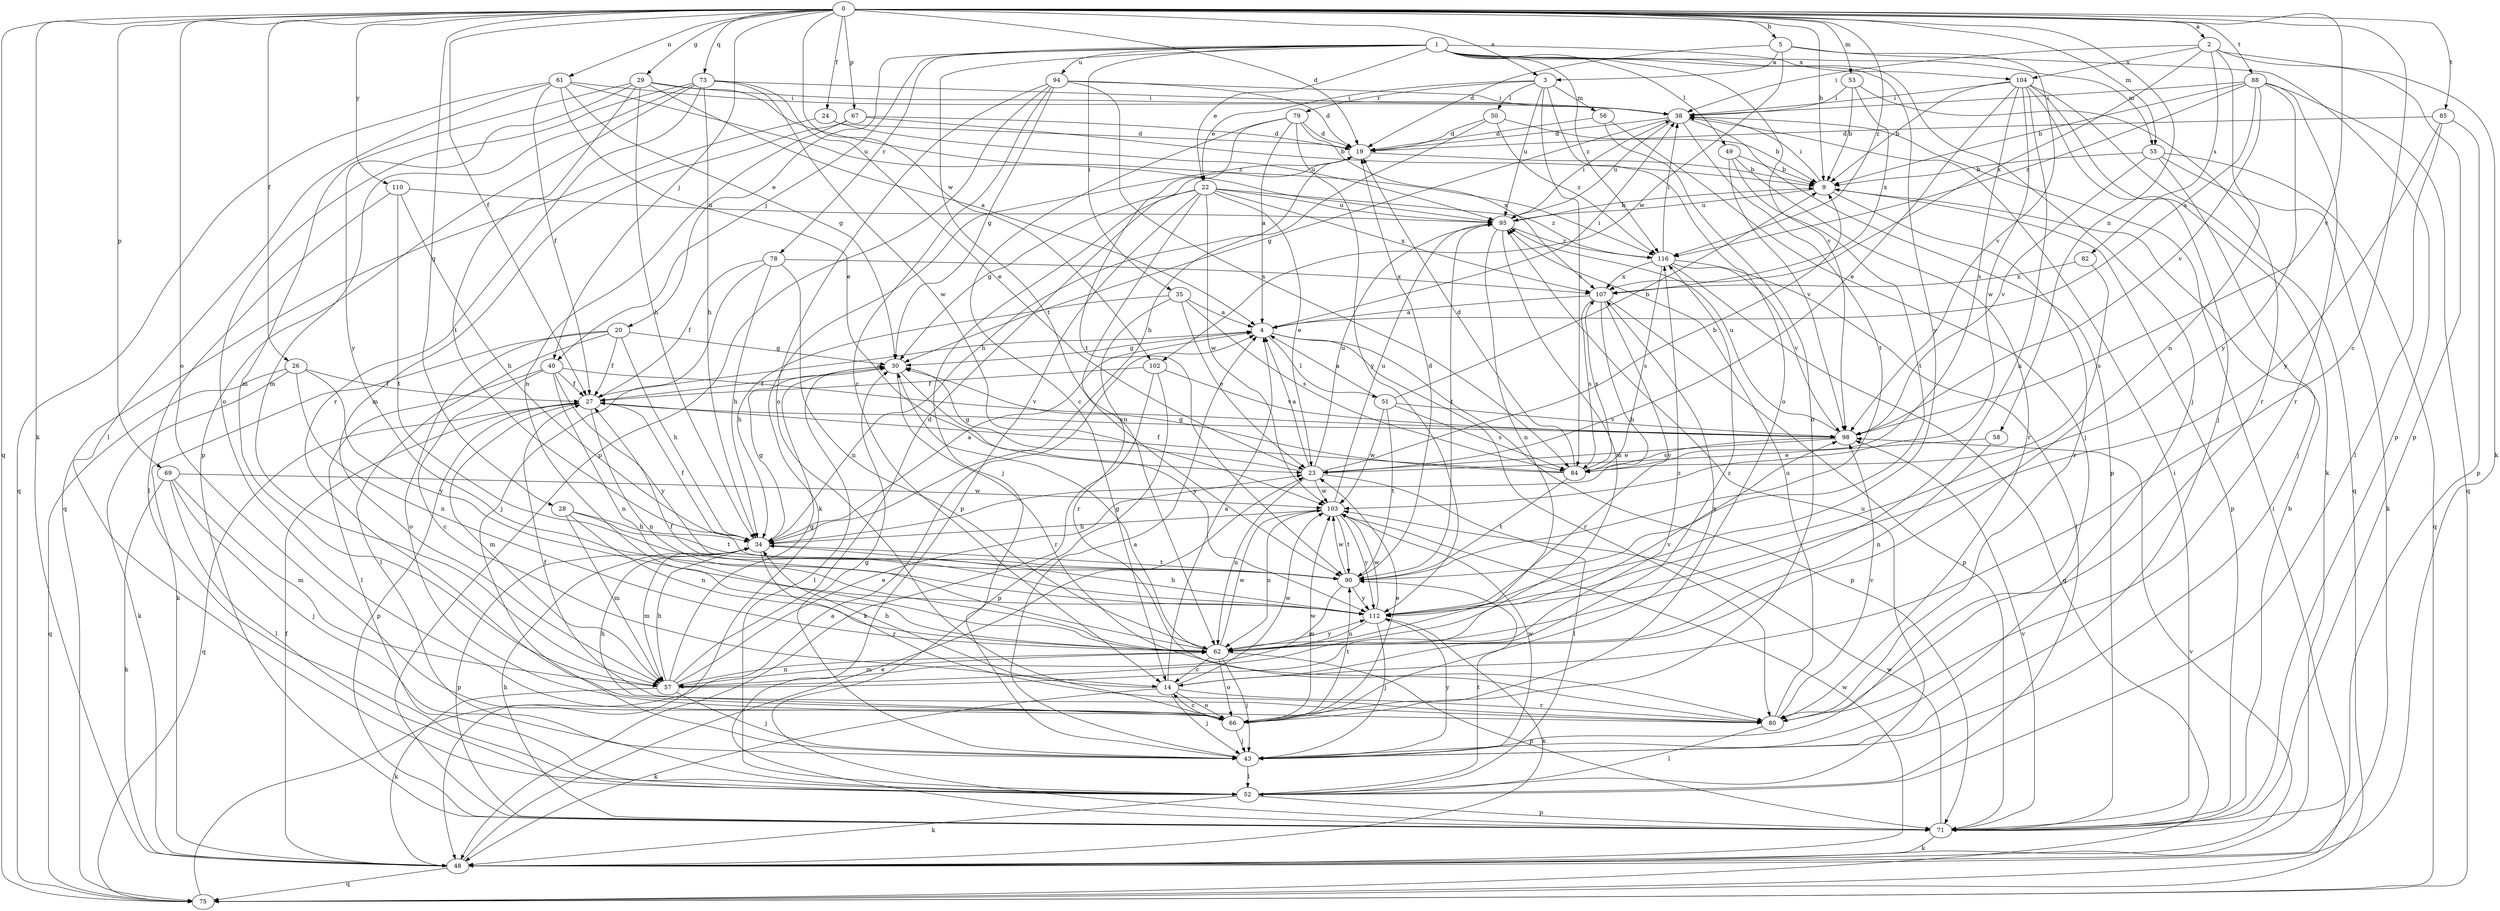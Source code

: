 strict digraph  {
0;
1;
2;
3;
4;
5;
9;
14;
19;
20;
22;
23;
24;
26;
27;
28;
29;
30;
34;
35;
38;
40;
43;
48;
49;
50;
51;
52;
53;
55;
56;
57;
58;
61;
62;
66;
67;
69;
71;
73;
75;
78;
79;
80;
82;
84;
85;
88;
90;
94;
95;
98;
102;
103;
104;
107;
110;
112;
116;
0 -> 2  [label=a];
0 -> 3  [label=a];
0 -> 5  [label=b];
0 -> 9  [label=b];
0 -> 14  [label=c];
0 -> 19  [label=d];
0 -> 24  [label=f];
0 -> 26  [label=f];
0 -> 27  [label=f];
0 -> 28  [label=g];
0 -> 29  [label=g];
0 -> 40  [label=j];
0 -> 48  [label=k];
0 -> 53  [label=m];
0 -> 55  [label=m];
0 -> 58  [label=n];
0 -> 61  [label=n];
0 -> 66  [label=o];
0 -> 67  [label=p];
0 -> 69  [label=p];
0 -> 73  [label=q];
0 -> 75  [label=q];
0 -> 85  [label=t];
0 -> 88  [label=t];
0 -> 98  [label=v];
0 -> 102  [label=w];
0 -> 110  [label=y];
0 -> 116  [label=z];
1 -> 20  [label=e];
1 -> 22  [label=e];
1 -> 35  [label=i];
1 -> 40  [label=j];
1 -> 43  [label=j];
1 -> 49  [label=l];
1 -> 55  [label=m];
1 -> 78  [label=r];
1 -> 90  [label=t];
1 -> 94  [label=u];
1 -> 98  [label=v];
1 -> 104  [label=x];
1 -> 112  [label=y];
1 -> 116  [label=z];
2 -> 38  [label=i];
2 -> 48  [label=k];
2 -> 62  [label=n];
2 -> 71  [label=p];
2 -> 82  [label=s];
2 -> 104  [label=x];
2 -> 107  [label=x];
3 -> 22  [label=e];
3 -> 50  [label=l];
3 -> 56  [label=m];
3 -> 66  [label=o];
3 -> 79  [label=r];
3 -> 84  [label=s];
3 -> 95  [label=u];
4 -> 30  [label=g];
4 -> 38  [label=i];
4 -> 51  [label=l];
4 -> 71  [label=p];
4 -> 80  [label=r];
5 -> 3  [label=a];
5 -> 19  [label=d];
5 -> 71  [label=p];
5 -> 98  [label=v];
5 -> 102  [label=w];
9 -> 38  [label=i];
9 -> 71  [label=p];
9 -> 80  [label=r];
9 -> 95  [label=u];
14 -> 4  [label=a];
14 -> 34  [label=h];
14 -> 43  [label=j];
14 -> 48  [label=k];
14 -> 66  [label=o];
14 -> 80  [label=r];
14 -> 103  [label=w];
14 -> 116  [label=z];
19 -> 9  [label=b];
19 -> 34  [label=h];
19 -> 48  [label=k];
20 -> 27  [label=f];
20 -> 30  [label=g];
20 -> 34  [label=h];
20 -> 48  [label=k];
20 -> 52  [label=l];
20 -> 66  [label=o];
22 -> 23  [label=e];
22 -> 30  [label=g];
22 -> 43  [label=j];
22 -> 62  [label=n];
22 -> 71  [label=p];
22 -> 95  [label=u];
22 -> 103  [label=w];
22 -> 107  [label=x];
22 -> 116  [label=z];
23 -> 4  [label=a];
23 -> 9  [label=b];
23 -> 30  [label=g];
23 -> 52  [label=l];
23 -> 62  [label=n];
23 -> 95  [label=u];
23 -> 103  [label=w];
24 -> 19  [label=d];
24 -> 75  [label=q];
24 -> 95  [label=u];
26 -> 27  [label=f];
26 -> 48  [label=k];
26 -> 62  [label=n];
26 -> 75  [label=q];
26 -> 112  [label=y];
27 -> 4  [label=a];
27 -> 57  [label=m];
27 -> 62  [label=n];
27 -> 71  [label=p];
27 -> 75  [label=q];
27 -> 98  [label=v];
28 -> 34  [label=h];
28 -> 57  [label=m];
28 -> 62  [label=n];
28 -> 90  [label=t];
29 -> 4  [label=a];
29 -> 34  [label=h];
29 -> 38  [label=i];
29 -> 57  [label=m];
29 -> 90  [label=t];
29 -> 112  [label=y];
29 -> 116  [label=z];
30 -> 27  [label=f];
30 -> 52  [label=l];
30 -> 80  [label=r];
30 -> 112  [label=y];
34 -> 4  [label=a];
34 -> 27  [label=f];
34 -> 30  [label=g];
34 -> 57  [label=m];
34 -> 71  [label=p];
34 -> 80  [label=r];
34 -> 90  [label=t];
35 -> 4  [label=a];
35 -> 23  [label=e];
35 -> 34  [label=h];
35 -> 80  [label=r];
35 -> 84  [label=s];
38 -> 19  [label=d];
38 -> 30  [label=g];
38 -> 71  [label=p];
38 -> 90  [label=t];
38 -> 95  [label=u];
40 -> 14  [label=c];
40 -> 27  [label=f];
40 -> 52  [label=l];
40 -> 62  [label=n];
40 -> 98  [label=v];
40 -> 112  [label=y];
43 -> 4  [label=a];
43 -> 30  [label=g];
43 -> 52  [label=l];
43 -> 103  [label=w];
43 -> 112  [label=y];
48 -> 23  [label=e];
48 -> 27  [label=f];
48 -> 75  [label=q];
48 -> 98  [label=v];
48 -> 103  [label=w];
49 -> 9  [label=b];
49 -> 80  [label=r];
49 -> 90  [label=t];
49 -> 98  [label=v];
50 -> 9  [label=b];
50 -> 19  [label=d];
50 -> 34  [label=h];
50 -> 116  [label=z];
51 -> 4  [label=a];
51 -> 9  [label=b];
51 -> 84  [label=s];
51 -> 90  [label=t];
51 -> 98  [label=v];
51 -> 103  [label=w];
52 -> 48  [label=k];
52 -> 71  [label=p];
52 -> 90  [label=t];
52 -> 95  [label=u];
53 -> 9  [label=b];
53 -> 38  [label=i];
53 -> 80  [label=r];
53 -> 107  [label=x];
55 -> 9  [label=b];
55 -> 43  [label=j];
55 -> 48  [label=k];
55 -> 75  [label=q];
55 -> 98  [label=v];
56 -> 19  [label=d];
56 -> 43  [label=j];
56 -> 66  [label=o];
57 -> 19  [label=d];
57 -> 23  [label=e];
57 -> 30  [label=g];
57 -> 34  [label=h];
57 -> 43  [label=j];
57 -> 48  [label=k];
57 -> 62  [label=n];
57 -> 116  [label=z];
58 -> 23  [label=e];
58 -> 62  [label=n];
61 -> 23  [label=e];
61 -> 27  [label=f];
61 -> 30  [label=g];
61 -> 38  [label=i];
61 -> 52  [label=l];
61 -> 75  [label=q];
61 -> 95  [label=u];
62 -> 14  [label=c];
62 -> 27  [label=f];
62 -> 30  [label=g];
62 -> 43  [label=j];
62 -> 57  [label=m];
62 -> 66  [label=o];
62 -> 71  [label=p];
62 -> 98  [label=v];
62 -> 103  [label=w];
62 -> 112  [label=y];
66 -> 14  [label=c];
66 -> 23  [label=e];
66 -> 34  [label=h];
66 -> 43  [label=j];
66 -> 90  [label=t];
66 -> 103  [label=w];
66 -> 107  [label=x];
67 -> 9  [label=b];
67 -> 19  [label=d];
67 -> 57  [label=m];
67 -> 62  [label=n];
69 -> 43  [label=j];
69 -> 48  [label=k];
69 -> 52  [label=l];
69 -> 57  [label=m];
69 -> 103  [label=w];
71 -> 9  [label=b];
71 -> 34  [label=h];
71 -> 38  [label=i];
71 -> 48  [label=k];
71 -> 98  [label=v];
71 -> 103  [label=w];
73 -> 23  [label=e];
73 -> 34  [label=h];
73 -> 38  [label=i];
73 -> 57  [label=m];
73 -> 66  [label=o];
73 -> 71  [label=p];
73 -> 80  [label=r];
73 -> 103  [label=w];
75 -> 4  [label=a];
75 -> 38  [label=i];
78 -> 27  [label=f];
78 -> 34  [label=h];
78 -> 43  [label=j];
78 -> 62  [label=n];
78 -> 107  [label=x];
79 -> 4  [label=a];
79 -> 14  [label=c];
79 -> 19  [label=d];
79 -> 90  [label=t];
79 -> 107  [label=x];
79 -> 112  [label=y];
80 -> 27  [label=f];
80 -> 52  [label=l];
80 -> 95  [label=u];
80 -> 98  [label=v];
82 -> 84  [label=s];
82 -> 107  [label=x];
84 -> 19  [label=d];
84 -> 27  [label=f];
84 -> 30  [label=g];
84 -> 90  [label=t];
84 -> 107  [label=x];
85 -> 19  [label=d];
85 -> 52  [label=l];
85 -> 71  [label=p];
85 -> 112  [label=y];
88 -> 4  [label=a];
88 -> 9  [label=b];
88 -> 38  [label=i];
88 -> 75  [label=q];
88 -> 80  [label=r];
88 -> 98  [label=v];
88 -> 112  [label=y];
88 -> 116  [label=z];
90 -> 19  [label=d];
90 -> 57  [label=m];
90 -> 103  [label=w];
90 -> 112  [label=y];
94 -> 14  [label=c];
94 -> 19  [label=d];
94 -> 30  [label=g];
94 -> 38  [label=i];
94 -> 66  [label=o];
94 -> 71  [label=p];
94 -> 84  [label=s];
95 -> 9  [label=b];
95 -> 38  [label=i];
95 -> 57  [label=m];
95 -> 62  [label=n];
95 -> 90  [label=t];
95 -> 116  [label=z];
98 -> 23  [label=e];
98 -> 84  [label=s];
98 -> 95  [label=u];
102 -> 27  [label=f];
102 -> 48  [label=k];
102 -> 71  [label=p];
102 -> 98  [label=v];
103 -> 34  [label=h];
103 -> 62  [label=n];
103 -> 90  [label=t];
103 -> 95  [label=u];
103 -> 112  [label=y];
104 -> 9  [label=b];
104 -> 23  [label=e];
104 -> 38  [label=i];
104 -> 43  [label=j];
104 -> 48  [label=k];
104 -> 62  [label=n];
104 -> 75  [label=q];
104 -> 84  [label=s];
104 -> 103  [label=w];
107 -> 4  [label=a];
107 -> 34  [label=h];
107 -> 71  [label=p];
107 -> 84  [label=s];
107 -> 112  [label=y];
110 -> 34  [label=h];
110 -> 52  [label=l];
110 -> 90  [label=t];
110 -> 95  [label=u];
112 -> 34  [label=h];
112 -> 43  [label=j];
112 -> 48  [label=k];
112 -> 62  [label=n];
112 -> 103  [label=w];
116 -> 38  [label=i];
116 -> 52  [label=l];
116 -> 75  [label=q];
116 -> 84  [label=s];
116 -> 98  [label=v];
116 -> 107  [label=x];
}
